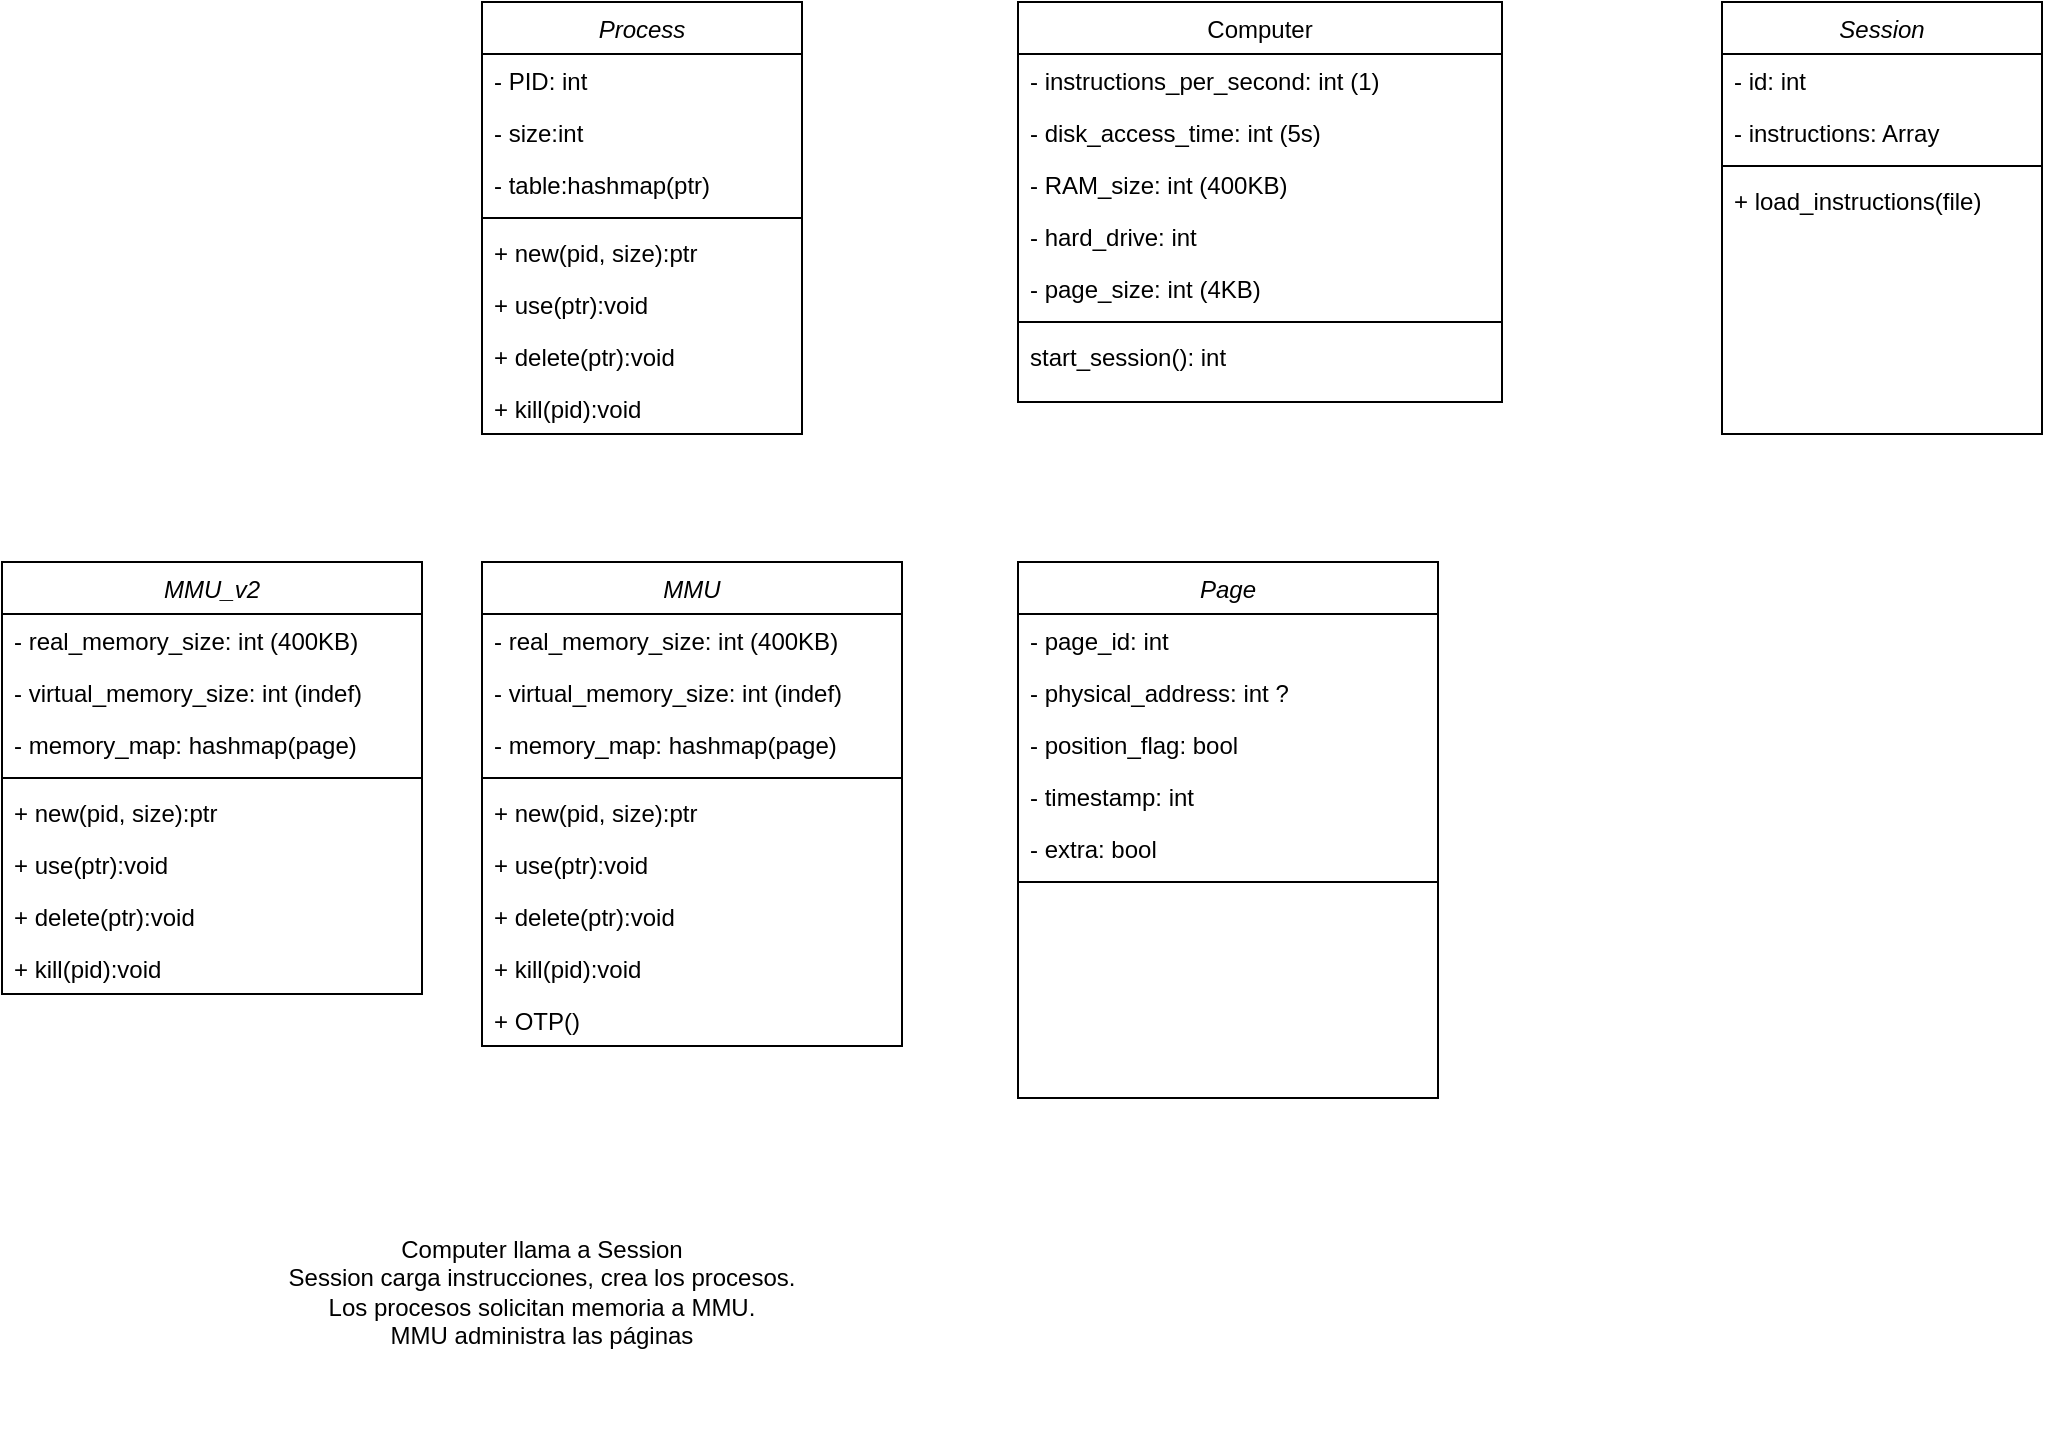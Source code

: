 <mxfile version="24.2.7" type="device">
  <diagram id="C5RBs43oDa-KdzZeNtuy" name="Page-1">
    <mxGraphModel dx="1386" dy="793" grid="1" gridSize="10" guides="1" tooltips="1" connect="1" arrows="1" fold="1" page="1" pageScale="1" pageWidth="827" pageHeight="1169" math="0" shadow="0">
      <root>
        <mxCell id="WIyWlLk6GJQsqaUBKTNV-0" />
        <mxCell id="WIyWlLk6GJQsqaUBKTNV-1" parent="WIyWlLk6GJQsqaUBKTNV-0" />
        <mxCell id="zkfFHV4jXpPFQw0GAbJ--0" value="Process" style="swimlane;fontStyle=2;align=center;verticalAlign=top;childLayout=stackLayout;horizontal=1;startSize=26;horizontalStack=0;resizeParent=1;resizeLast=0;collapsible=1;marginBottom=0;rounded=0;shadow=0;strokeWidth=1;" parent="WIyWlLk6GJQsqaUBKTNV-1" vertex="1">
          <mxGeometry x="240" y="120" width="160" height="216" as="geometry">
            <mxRectangle x="230" y="140" width="160" height="26" as="alternateBounds" />
          </mxGeometry>
        </mxCell>
        <mxCell id="zkfFHV4jXpPFQw0GAbJ--1" value="- PID: int" style="text;align=left;verticalAlign=top;spacingLeft=4;spacingRight=4;overflow=hidden;rotatable=0;points=[[0,0.5],[1,0.5]];portConstraint=eastwest;" parent="zkfFHV4jXpPFQw0GAbJ--0" vertex="1">
          <mxGeometry y="26" width="160" height="26" as="geometry" />
        </mxCell>
        <mxCell id="zkfFHV4jXpPFQw0GAbJ--2" value="- size:int" style="text;align=left;verticalAlign=top;spacingLeft=4;spacingRight=4;overflow=hidden;rotatable=0;points=[[0,0.5],[1,0.5]];portConstraint=eastwest;rounded=0;shadow=0;html=0;" parent="zkfFHV4jXpPFQw0GAbJ--0" vertex="1">
          <mxGeometry y="52" width="160" height="26" as="geometry" />
        </mxCell>
        <mxCell id="30NE04qR80zAdb7IVbLn-1" value="- table:hashmap(ptr)" style="text;align=left;verticalAlign=top;spacingLeft=4;spacingRight=4;overflow=hidden;rotatable=0;points=[[0,0.5],[1,0.5]];portConstraint=eastwest;rounded=0;shadow=0;html=0;" vertex="1" parent="zkfFHV4jXpPFQw0GAbJ--0">
          <mxGeometry y="78" width="160" height="26" as="geometry" />
        </mxCell>
        <mxCell id="zkfFHV4jXpPFQw0GAbJ--4" value="" style="line;html=1;strokeWidth=1;align=left;verticalAlign=middle;spacingTop=-1;spacingLeft=3;spacingRight=3;rotatable=0;labelPosition=right;points=[];portConstraint=eastwest;" parent="zkfFHV4jXpPFQw0GAbJ--0" vertex="1">
          <mxGeometry y="104" width="160" height="8" as="geometry" />
        </mxCell>
        <mxCell id="zkfFHV4jXpPFQw0GAbJ--5" value="+ new(pid, size):ptr" style="text;align=left;verticalAlign=top;spacingLeft=4;spacingRight=4;overflow=hidden;rotatable=0;points=[[0,0.5],[1,0.5]];portConstraint=eastwest;" parent="zkfFHV4jXpPFQw0GAbJ--0" vertex="1">
          <mxGeometry y="112" width="160" height="26" as="geometry" />
        </mxCell>
        <mxCell id="82iwHr9jdxCO8i-DRYyY-8" value="+ use(ptr):void" style="text;align=left;verticalAlign=top;spacingLeft=4;spacingRight=4;overflow=hidden;rotatable=0;points=[[0,0.5],[1,0.5]];portConstraint=eastwest;" parent="zkfFHV4jXpPFQw0GAbJ--0" vertex="1">
          <mxGeometry y="138" width="160" height="26" as="geometry" />
        </mxCell>
        <mxCell id="82iwHr9jdxCO8i-DRYyY-9" value="+ delete(ptr):void" style="text;align=left;verticalAlign=top;spacingLeft=4;spacingRight=4;overflow=hidden;rotatable=0;points=[[0,0.5],[1,0.5]];portConstraint=eastwest;" parent="zkfFHV4jXpPFQw0GAbJ--0" vertex="1">
          <mxGeometry y="164" width="160" height="26" as="geometry" />
        </mxCell>
        <mxCell id="82iwHr9jdxCO8i-DRYyY-10" value="+ kill(pid):void" style="text;align=left;verticalAlign=top;spacingLeft=4;spacingRight=4;overflow=hidden;rotatable=0;points=[[0,0.5],[1,0.5]];portConstraint=eastwest;" parent="zkfFHV4jXpPFQw0GAbJ--0" vertex="1">
          <mxGeometry y="190" width="160" height="26" as="geometry" />
        </mxCell>
        <mxCell id="zkfFHV4jXpPFQw0GAbJ--17" value="Computer" style="swimlane;fontStyle=0;align=center;verticalAlign=top;childLayout=stackLayout;horizontal=1;startSize=26;horizontalStack=0;resizeParent=1;resizeLast=0;collapsible=1;marginBottom=0;rounded=0;shadow=0;strokeWidth=1;" parent="WIyWlLk6GJQsqaUBKTNV-1" vertex="1">
          <mxGeometry x="508" y="120" width="242" height="200" as="geometry">
            <mxRectangle x="550" y="140" width="160" height="26" as="alternateBounds" />
          </mxGeometry>
        </mxCell>
        <mxCell id="zkfFHV4jXpPFQw0GAbJ--19" value="- instructions_per_second: int (1)" style="text;align=left;verticalAlign=top;spacingLeft=4;spacingRight=4;overflow=hidden;rotatable=0;points=[[0,0.5],[1,0.5]];portConstraint=eastwest;rounded=0;shadow=0;html=0;" parent="zkfFHV4jXpPFQw0GAbJ--17" vertex="1">
          <mxGeometry y="26" width="242" height="26" as="geometry" />
        </mxCell>
        <mxCell id="zkfFHV4jXpPFQw0GAbJ--20" value="- disk_access_time: int (5s)" style="text;align=left;verticalAlign=top;spacingLeft=4;spacingRight=4;overflow=hidden;rotatable=0;points=[[0,0.5],[1,0.5]];portConstraint=eastwest;rounded=0;shadow=0;html=0;" parent="zkfFHV4jXpPFQw0GAbJ--17" vertex="1">
          <mxGeometry y="52" width="242" height="26" as="geometry" />
        </mxCell>
        <mxCell id="zkfFHV4jXpPFQw0GAbJ--21" value="- RAM_size: int (400KB)" style="text;align=left;verticalAlign=top;spacingLeft=4;spacingRight=4;overflow=hidden;rotatable=0;points=[[0,0.5],[1,0.5]];portConstraint=eastwest;rounded=0;shadow=0;html=0;" parent="zkfFHV4jXpPFQw0GAbJ--17" vertex="1">
          <mxGeometry y="78" width="242" height="26" as="geometry" />
        </mxCell>
        <mxCell id="zkfFHV4jXpPFQw0GAbJ--22" value="- hard_drive: int" style="text;align=left;verticalAlign=top;spacingLeft=4;spacingRight=4;overflow=hidden;rotatable=0;points=[[0,0.5],[1,0.5]];portConstraint=eastwest;rounded=0;shadow=0;html=0;" parent="zkfFHV4jXpPFQw0GAbJ--17" vertex="1">
          <mxGeometry y="104" width="242" height="26" as="geometry" />
        </mxCell>
        <mxCell id="82iwHr9jdxCO8i-DRYyY-11" value="- page_size: int (4KB)" style="text;align=left;verticalAlign=top;spacingLeft=4;spacingRight=4;overflow=hidden;rotatable=0;points=[[0,0.5],[1,0.5]];portConstraint=eastwest;rounded=0;shadow=0;html=0;" parent="zkfFHV4jXpPFQw0GAbJ--17" vertex="1">
          <mxGeometry y="130" width="242" height="26" as="geometry" />
        </mxCell>
        <mxCell id="zkfFHV4jXpPFQw0GAbJ--23" value="" style="line;html=1;strokeWidth=1;align=left;verticalAlign=middle;spacingTop=-1;spacingLeft=3;spacingRight=3;rotatable=0;labelPosition=right;points=[];portConstraint=eastwest;" parent="zkfFHV4jXpPFQw0GAbJ--17" vertex="1">
          <mxGeometry y="156" width="242" height="8" as="geometry" />
        </mxCell>
        <mxCell id="zkfFHV4jXpPFQw0GAbJ--24" value="start_session(): int" style="text;align=left;verticalAlign=top;spacingLeft=4;spacingRight=4;overflow=hidden;rotatable=0;points=[[0,0.5],[1,0.5]];portConstraint=eastwest;" parent="zkfFHV4jXpPFQw0GAbJ--17" vertex="1">
          <mxGeometry y="164" width="242" height="26" as="geometry" />
        </mxCell>
        <mxCell id="82iwHr9jdxCO8i-DRYyY-12" value="MMU" style="swimlane;fontStyle=2;align=center;verticalAlign=top;childLayout=stackLayout;horizontal=1;startSize=26;horizontalStack=0;resizeParent=1;resizeLast=0;collapsible=1;marginBottom=0;rounded=0;shadow=0;strokeWidth=1;" parent="WIyWlLk6GJQsqaUBKTNV-1" vertex="1">
          <mxGeometry x="240" y="400" width="210" height="242" as="geometry">
            <mxRectangle x="230" y="140" width="160" height="26" as="alternateBounds" />
          </mxGeometry>
        </mxCell>
        <mxCell id="82iwHr9jdxCO8i-DRYyY-13" value="- real_memory_size: int (400KB)" style="text;align=left;verticalAlign=top;spacingLeft=4;spacingRight=4;overflow=hidden;rotatable=0;points=[[0,0.5],[1,0.5]];portConstraint=eastwest;" parent="82iwHr9jdxCO8i-DRYyY-12" vertex="1">
          <mxGeometry y="26" width="210" height="26" as="geometry" />
        </mxCell>
        <mxCell id="82iwHr9jdxCO8i-DRYyY-14" value="- virtual_memory_size: int (indef)" style="text;align=left;verticalAlign=top;spacingLeft=4;spacingRight=4;overflow=hidden;rotatable=0;points=[[0,0.5],[1,0.5]];portConstraint=eastwest;rounded=0;shadow=0;html=0;" parent="82iwHr9jdxCO8i-DRYyY-12" vertex="1">
          <mxGeometry y="52" width="210" height="26" as="geometry" />
        </mxCell>
        <mxCell id="82iwHr9jdxCO8i-DRYyY-20" value="- memory_map: hashmap(page)" style="text;align=left;verticalAlign=top;spacingLeft=4;spacingRight=4;overflow=hidden;rotatable=0;points=[[0,0.5],[1,0.5]];portConstraint=eastwest;rounded=0;shadow=0;html=0;" parent="82iwHr9jdxCO8i-DRYyY-12" vertex="1">
          <mxGeometry y="78" width="210" height="26" as="geometry" />
        </mxCell>
        <mxCell id="82iwHr9jdxCO8i-DRYyY-15" value="" style="line;html=1;strokeWidth=1;align=left;verticalAlign=middle;spacingTop=-1;spacingLeft=3;spacingRight=3;rotatable=0;labelPosition=right;points=[];portConstraint=eastwest;" parent="82iwHr9jdxCO8i-DRYyY-12" vertex="1">
          <mxGeometry y="104" width="210" height="8" as="geometry" />
        </mxCell>
        <mxCell id="82iwHr9jdxCO8i-DRYyY-16" value="+ new(pid, size):ptr" style="text;align=left;verticalAlign=top;spacingLeft=4;spacingRight=4;overflow=hidden;rotatable=0;points=[[0,0.5],[1,0.5]];portConstraint=eastwest;" parent="82iwHr9jdxCO8i-DRYyY-12" vertex="1">
          <mxGeometry y="112" width="210" height="26" as="geometry" />
        </mxCell>
        <mxCell id="82iwHr9jdxCO8i-DRYyY-17" value="+ use(ptr):void" style="text;align=left;verticalAlign=top;spacingLeft=4;spacingRight=4;overflow=hidden;rotatable=0;points=[[0,0.5],[1,0.5]];portConstraint=eastwest;" parent="82iwHr9jdxCO8i-DRYyY-12" vertex="1">
          <mxGeometry y="138" width="210" height="26" as="geometry" />
        </mxCell>
        <mxCell id="82iwHr9jdxCO8i-DRYyY-18" value="+ delete(ptr):void" style="text;align=left;verticalAlign=top;spacingLeft=4;spacingRight=4;overflow=hidden;rotatable=0;points=[[0,0.5],[1,0.5]];portConstraint=eastwest;" parent="82iwHr9jdxCO8i-DRYyY-12" vertex="1">
          <mxGeometry y="164" width="210" height="26" as="geometry" />
        </mxCell>
        <mxCell id="82iwHr9jdxCO8i-DRYyY-19" value="+ kill(pid):void" style="text;align=left;verticalAlign=top;spacingLeft=4;spacingRight=4;overflow=hidden;rotatable=0;points=[[0,0.5],[1,0.5]];portConstraint=eastwest;" parent="82iwHr9jdxCO8i-DRYyY-12" vertex="1">
          <mxGeometry y="190" width="210" height="26" as="geometry" />
        </mxCell>
        <mxCell id="30NE04qR80zAdb7IVbLn-21" value="+ OTP()" style="text;align=left;verticalAlign=top;spacingLeft=4;spacingRight=4;overflow=hidden;rotatable=0;points=[[0,0.5],[1,0.5]];portConstraint=eastwest;" vertex="1" parent="82iwHr9jdxCO8i-DRYyY-12">
          <mxGeometry y="216" width="210" height="26" as="geometry" />
        </mxCell>
        <mxCell id="82iwHr9jdxCO8i-DRYyY-21" value="Page" style="swimlane;fontStyle=2;align=center;verticalAlign=top;childLayout=stackLayout;horizontal=1;startSize=26;horizontalStack=0;resizeParent=1;resizeLast=0;collapsible=1;marginBottom=0;rounded=0;shadow=0;strokeWidth=1;" parent="WIyWlLk6GJQsqaUBKTNV-1" vertex="1">
          <mxGeometry x="508" y="400" width="210" height="268" as="geometry">
            <mxRectangle x="230" y="140" width="160" height="26" as="alternateBounds" />
          </mxGeometry>
        </mxCell>
        <mxCell id="82iwHr9jdxCO8i-DRYyY-22" value="- page_id: int" style="text;align=left;verticalAlign=top;spacingLeft=4;spacingRight=4;overflow=hidden;rotatable=0;points=[[0,0.5],[1,0.5]];portConstraint=eastwest;" parent="82iwHr9jdxCO8i-DRYyY-21" vertex="1">
          <mxGeometry y="26" width="210" height="26" as="geometry" />
        </mxCell>
        <mxCell id="82iwHr9jdxCO8i-DRYyY-23" value="- physical_address: int ?" style="text;align=left;verticalAlign=top;spacingLeft=4;spacingRight=4;overflow=hidden;rotatable=0;points=[[0,0.5],[1,0.5]];portConstraint=eastwest;rounded=0;shadow=0;html=0;" parent="82iwHr9jdxCO8i-DRYyY-21" vertex="1">
          <mxGeometry y="52" width="210" height="26" as="geometry" />
        </mxCell>
        <mxCell id="82iwHr9jdxCO8i-DRYyY-24" value="- position_flag: bool" style="text;align=left;verticalAlign=top;spacingLeft=4;spacingRight=4;overflow=hidden;rotatable=0;points=[[0,0.5],[1,0.5]];portConstraint=eastwest;rounded=0;shadow=0;html=0;" parent="82iwHr9jdxCO8i-DRYyY-21" vertex="1">
          <mxGeometry y="78" width="210" height="26" as="geometry" />
        </mxCell>
        <mxCell id="82iwHr9jdxCO8i-DRYyY-30" value="- timestamp: int" style="text;align=left;verticalAlign=top;spacingLeft=4;spacingRight=4;overflow=hidden;rotatable=0;points=[[0,0.5],[1,0.5]];portConstraint=eastwest;rounded=0;shadow=0;html=0;" parent="82iwHr9jdxCO8i-DRYyY-21" vertex="1">
          <mxGeometry y="104" width="210" height="26" as="geometry" />
        </mxCell>
        <mxCell id="30NE04qR80zAdb7IVbLn-0" value="- extra: bool" style="text;align=left;verticalAlign=top;spacingLeft=4;spacingRight=4;overflow=hidden;rotatable=0;points=[[0,0.5],[1,0.5]];portConstraint=eastwest;rounded=0;shadow=0;html=0;" vertex="1" parent="82iwHr9jdxCO8i-DRYyY-21">
          <mxGeometry y="130" width="210" height="26" as="geometry" />
        </mxCell>
        <mxCell id="82iwHr9jdxCO8i-DRYyY-25" value="" style="line;html=1;strokeWidth=1;align=left;verticalAlign=middle;spacingTop=-1;spacingLeft=3;spacingRight=3;rotatable=0;labelPosition=right;points=[];portConstraint=eastwest;" parent="82iwHr9jdxCO8i-DRYyY-21" vertex="1">
          <mxGeometry y="156" width="210" height="8" as="geometry" />
        </mxCell>
        <mxCell id="30NE04qR80zAdb7IVbLn-2" value="Session" style="swimlane;fontStyle=2;align=center;verticalAlign=top;childLayout=stackLayout;horizontal=1;startSize=26;horizontalStack=0;resizeParent=1;resizeLast=0;collapsible=1;marginBottom=0;rounded=0;shadow=0;strokeWidth=1;" vertex="1" parent="WIyWlLk6GJQsqaUBKTNV-1">
          <mxGeometry x="860" y="120" width="160" height="216" as="geometry">
            <mxRectangle x="230" y="140" width="160" height="26" as="alternateBounds" />
          </mxGeometry>
        </mxCell>
        <mxCell id="30NE04qR80zAdb7IVbLn-3" value="- id: int" style="text;align=left;verticalAlign=top;spacingLeft=4;spacingRight=4;overflow=hidden;rotatable=0;points=[[0,0.5],[1,0.5]];portConstraint=eastwest;" vertex="1" parent="30NE04qR80zAdb7IVbLn-2">
          <mxGeometry y="26" width="160" height="26" as="geometry" />
        </mxCell>
        <mxCell id="30NE04qR80zAdb7IVbLn-4" value="- instructions: Array" style="text;align=left;verticalAlign=top;spacingLeft=4;spacingRight=4;overflow=hidden;rotatable=0;points=[[0,0.5],[1,0.5]];portConstraint=eastwest;rounded=0;shadow=0;html=0;" vertex="1" parent="30NE04qR80zAdb7IVbLn-2">
          <mxGeometry y="52" width="160" height="26" as="geometry" />
        </mxCell>
        <mxCell id="30NE04qR80zAdb7IVbLn-6" value="" style="line;html=1;strokeWidth=1;align=left;verticalAlign=middle;spacingTop=-1;spacingLeft=3;spacingRight=3;rotatable=0;labelPosition=right;points=[];portConstraint=eastwest;" vertex="1" parent="30NE04qR80zAdb7IVbLn-2">
          <mxGeometry y="78" width="160" height="8" as="geometry" />
        </mxCell>
        <mxCell id="30NE04qR80zAdb7IVbLn-7" value="+ load_instructions(file)" style="text;align=left;verticalAlign=top;spacingLeft=4;spacingRight=4;overflow=hidden;rotatable=0;points=[[0,0.5],[1,0.5]];portConstraint=eastwest;" vertex="1" parent="30NE04qR80zAdb7IVbLn-2">
          <mxGeometry y="86" width="160" height="26" as="geometry" />
        </mxCell>
        <mxCell id="30NE04qR80zAdb7IVbLn-12" value="MMU_v2" style="swimlane;fontStyle=2;align=center;verticalAlign=top;childLayout=stackLayout;horizontal=1;startSize=26;horizontalStack=0;resizeParent=1;resizeLast=0;collapsible=1;marginBottom=0;rounded=0;shadow=0;strokeWidth=1;" vertex="1" parent="WIyWlLk6GJQsqaUBKTNV-1">
          <mxGeometry y="400" width="210" height="216" as="geometry">
            <mxRectangle x="230" y="140" width="160" height="26" as="alternateBounds" />
          </mxGeometry>
        </mxCell>
        <mxCell id="30NE04qR80zAdb7IVbLn-13" value="- real_memory_size: int (400KB)" style="text;align=left;verticalAlign=top;spacingLeft=4;spacingRight=4;overflow=hidden;rotatable=0;points=[[0,0.5],[1,0.5]];portConstraint=eastwest;" vertex="1" parent="30NE04qR80zAdb7IVbLn-12">
          <mxGeometry y="26" width="210" height="26" as="geometry" />
        </mxCell>
        <mxCell id="30NE04qR80zAdb7IVbLn-14" value="- virtual_memory_size: int (indef)" style="text;align=left;verticalAlign=top;spacingLeft=4;spacingRight=4;overflow=hidden;rotatable=0;points=[[0,0.5],[1,0.5]];portConstraint=eastwest;rounded=0;shadow=0;html=0;" vertex="1" parent="30NE04qR80zAdb7IVbLn-12">
          <mxGeometry y="52" width="210" height="26" as="geometry" />
        </mxCell>
        <mxCell id="30NE04qR80zAdb7IVbLn-15" value="- memory_map: hashmap(page)" style="text;align=left;verticalAlign=top;spacingLeft=4;spacingRight=4;overflow=hidden;rotatable=0;points=[[0,0.5],[1,0.5]];portConstraint=eastwest;rounded=0;shadow=0;html=0;" vertex="1" parent="30NE04qR80zAdb7IVbLn-12">
          <mxGeometry y="78" width="210" height="26" as="geometry" />
        </mxCell>
        <mxCell id="30NE04qR80zAdb7IVbLn-16" value="" style="line;html=1;strokeWidth=1;align=left;verticalAlign=middle;spacingTop=-1;spacingLeft=3;spacingRight=3;rotatable=0;labelPosition=right;points=[];portConstraint=eastwest;" vertex="1" parent="30NE04qR80zAdb7IVbLn-12">
          <mxGeometry y="104" width="210" height="8" as="geometry" />
        </mxCell>
        <mxCell id="30NE04qR80zAdb7IVbLn-17" value="+ new(pid, size):ptr" style="text;align=left;verticalAlign=top;spacingLeft=4;spacingRight=4;overflow=hidden;rotatable=0;points=[[0,0.5],[1,0.5]];portConstraint=eastwest;" vertex="1" parent="30NE04qR80zAdb7IVbLn-12">
          <mxGeometry y="112" width="210" height="26" as="geometry" />
        </mxCell>
        <mxCell id="30NE04qR80zAdb7IVbLn-18" value="+ use(ptr):void" style="text;align=left;verticalAlign=top;spacingLeft=4;spacingRight=4;overflow=hidden;rotatable=0;points=[[0,0.5],[1,0.5]];portConstraint=eastwest;" vertex="1" parent="30NE04qR80zAdb7IVbLn-12">
          <mxGeometry y="138" width="210" height="26" as="geometry" />
        </mxCell>
        <mxCell id="30NE04qR80zAdb7IVbLn-19" value="+ delete(ptr):void" style="text;align=left;verticalAlign=top;spacingLeft=4;spacingRight=4;overflow=hidden;rotatable=0;points=[[0,0.5],[1,0.5]];portConstraint=eastwest;" vertex="1" parent="30NE04qR80zAdb7IVbLn-12">
          <mxGeometry y="164" width="210" height="26" as="geometry" />
        </mxCell>
        <mxCell id="30NE04qR80zAdb7IVbLn-20" value="+ kill(pid):void" style="text;align=left;verticalAlign=top;spacingLeft=4;spacingRight=4;overflow=hidden;rotatable=0;points=[[0,0.5],[1,0.5]];portConstraint=eastwest;" vertex="1" parent="30NE04qR80zAdb7IVbLn-12">
          <mxGeometry y="190" width="210" height="26" as="geometry" />
        </mxCell>
        <mxCell id="30NE04qR80zAdb7IVbLn-26" value="Computer llama a Session&lt;div&gt;Session carga instrucciones, crea los procesos.&lt;/div&gt;&lt;div&gt;Los procesos solicitan memoria a MMU.&lt;/div&gt;&lt;div&gt;MMU administra las páginas&lt;/div&gt;" style="text;html=1;align=center;verticalAlign=middle;whiteSpace=wrap;rounded=0;" vertex="1" parent="WIyWlLk6GJQsqaUBKTNV-1">
          <mxGeometry x="50" y="690" width="440" height="150" as="geometry" />
        </mxCell>
      </root>
    </mxGraphModel>
  </diagram>
</mxfile>
